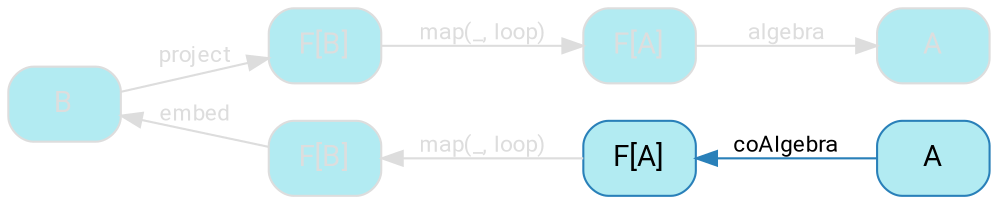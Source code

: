 digraph {
    bgcolor=transparent
    splines=false
    rankdir=LR
    rank=same

    // Default theme: disabled
    node[shape="rectangle" style="rounded,filled" color="#dddddd" fillcolor="#b2ebf2" fontcolor="#dddddd" fontname="Segoe UI,Roboto,Helvetica,Arial,sans-serif"]
    edge [color="#dddddd" fontcolor="#dddddd" fontname="Segoe UI,Roboto,Helvetica,Arial,sans-serif" fontsize=11]

    B

    subgraph FB_graph {
        anaFB[label="F[B]"]
        cataFB[label="F[B]"]
    }

    subgraph FA_graph {
        anaFA[label="F[A]" color="#2980B9" fillcolor="#b2ebf2" fontcolor="#000000"]
        cataFA[label="F[A]"]
    }

    subgraph A_graph {
        anaA[label=A color="#2980B9" fillcolor="#b2ebf2" fontcolor="#000000"]
        cataA[label=A]
    }

    B      -> cataFB[label=project]
    cataFB -> cataFA[label="map(_, loop)"]
    cataFA -> cataA[label=algebra]

    anaA  -> anaFA[label=coAlgebra color="#2980B9" fontcolor="#000000"]
    anaFA -> anaFB[label="map(_, loop)"]
    anaFB -> B[label=embed]

}
